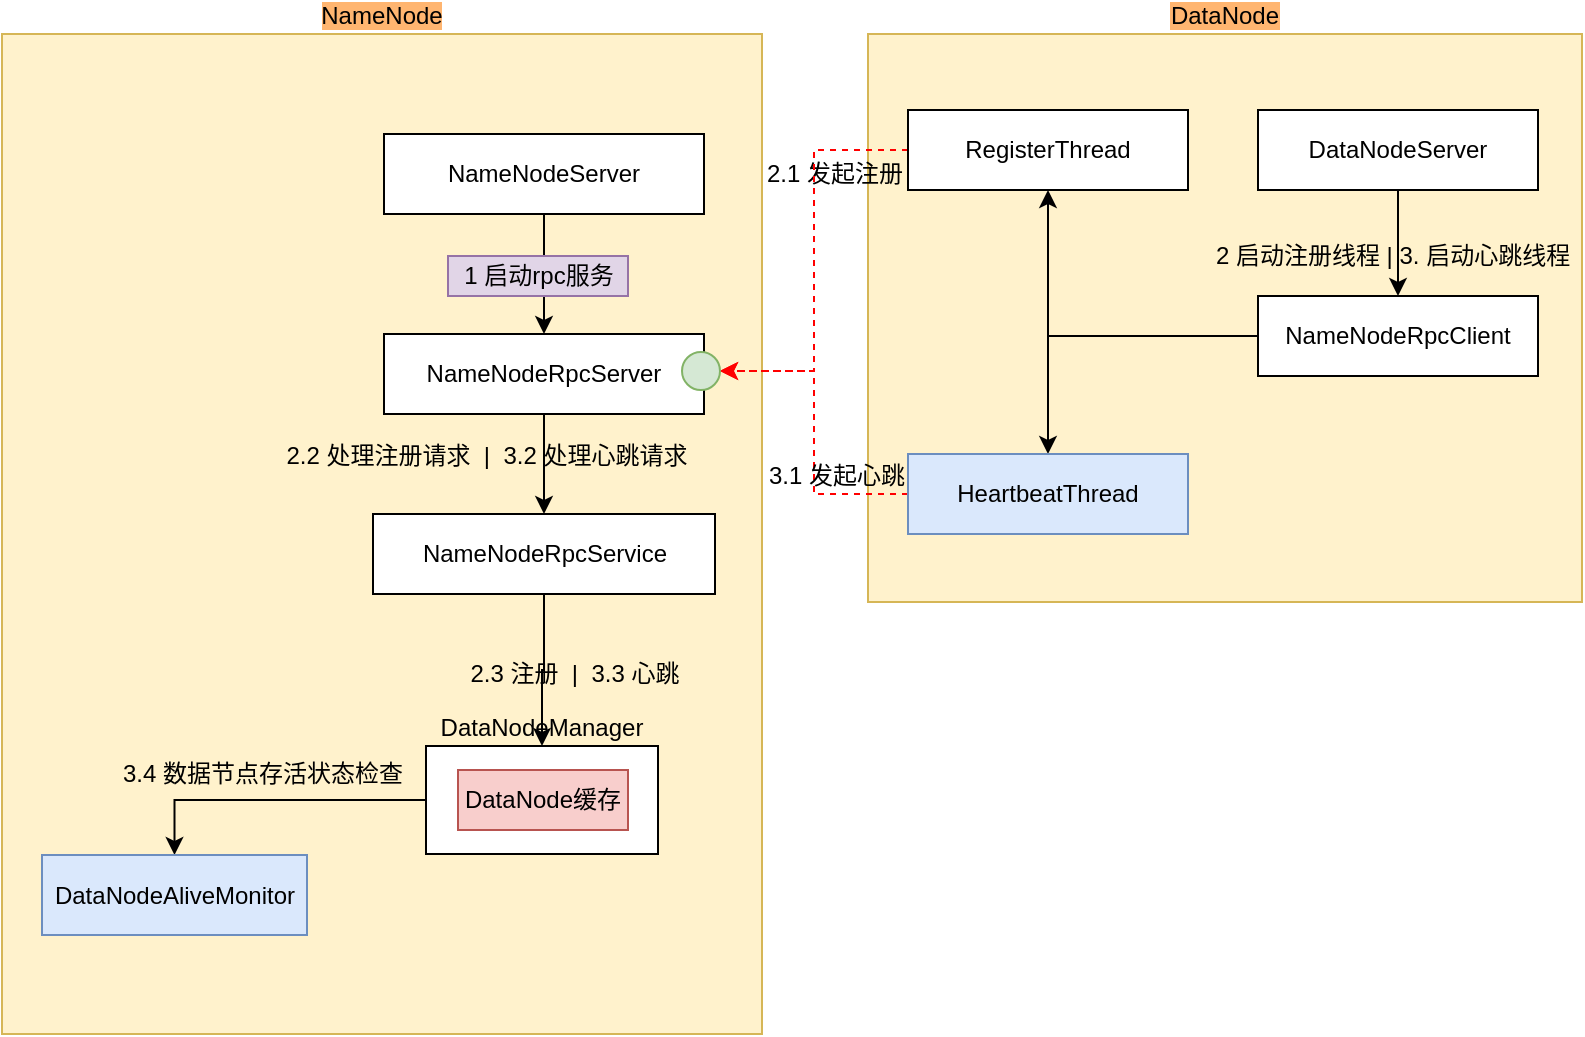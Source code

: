 <mxfile version="15.8.7" type="device"><diagram id="waiGSyyG22LT-aKKZDo8" name="第 1 页"><mxGraphModel dx="1109" dy="2038" grid="1" gridSize="10" guides="1" tooltips="1" connect="1" arrows="1" fold="1" page="1" pageScale="1" pageWidth="827" pageHeight="1169" math="0" shadow="0"><root><mxCell id="0"/><mxCell id="1" parent="0"/><mxCell id="rDz-PDgdTgbrE1-TCpwS-2" value="&lt;span style=&quot;&quot;&gt;NameNode&lt;/span&gt;" style="rounded=0;whiteSpace=wrap;html=1;fillColor=#fff2cc;strokeColor=#d6b656;labelPosition=center;verticalLabelPosition=top;align=center;verticalAlign=bottom;labelBorderColor=none;labelBackgroundColor=#FFB570;" parent="1" vertex="1"><mxGeometry x="20" y="-1081" width="380" height="500" as="geometry"/></mxCell><mxCell id="-xkuN6hQDp7GZXVbP_bj-14" style="edgeStyle=orthogonalEdgeStyle;rounded=0;orthogonalLoop=1;jettySize=auto;html=1;" parent="1" source="rDz-PDgdTgbrE1-TCpwS-3" target="rDz-PDgdTgbrE1-TCpwS-62" edge="1"><mxGeometry relative="1" as="geometry"/></mxCell><mxCell id="rDz-PDgdTgbrE1-TCpwS-3" value="&lt;span style=&quot;text-align: left&quot;&gt;DataNodeManager&lt;br&gt;&lt;/span&gt;" style="rounded=0;whiteSpace=wrap;html=1;labelPosition=center;verticalLabelPosition=top;align=center;verticalAlign=bottom;" parent="1" vertex="1"><mxGeometry x="232" y="-725" width="116" height="54" as="geometry"/></mxCell><mxCell id="-xkuN6hQDp7GZXVbP_bj-12" style="edgeStyle=orthogonalEdgeStyle;rounded=0;orthogonalLoop=1;jettySize=auto;html=1;" parent="1" source="rDz-PDgdTgbrE1-TCpwS-6" target="rDz-PDgdTgbrE1-TCpwS-59" edge="1"><mxGeometry relative="1" as="geometry"/></mxCell><mxCell id="rDz-PDgdTgbrE1-TCpwS-6" value="&lt;span style=&quot;text-align: left&quot;&gt;NameNodeRpcServer&lt;br&gt;&lt;/span&gt;" style="rounded=0;whiteSpace=wrap;html=1;labelPosition=center;verticalLabelPosition=middle;align=center;verticalAlign=middle;" parent="1" vertex="1"><mxGeometry x="211" y="-931" width="160" height="40" as="geometry"/></mxCell><mxCell id="rDz-PDgdTgbrE1-TCpwS-10" value="DataNode" style="rounded=0;whiteSpace=wrap;html=1;fillColor=#fff2cc;strokeColor=#d6b656;labelPosition=center;verticalLabelPosition=top;align=center;verticalAlign=bottom;labelBackgroundColor=#FFB570;" parent="1" vertex="1"><mxGeometry x="453" y="-1081" width="357" height="284" as="geometry"/></mxCell><mxCell id="-xkuN6hQDp7GZXVbP_bj-28" style="edgeStyle=orthogonalEdgeStyle;rounded=0;orthogonalLoop=1;jettySize=auto;html=1;" parent="1" source="rDz-PDgdTgbrE1-TCpwS-11" target="-xkuN6hQDp7GZXVbP_bj-17" edge="1"><mxGeometry relative="1" as="geometry"/></mxCell><mxCell id="-xkuN6hQDp7GZXVbP_bj-29" style="edgeStyle=orthogonalEdgeStyle;rounded=0;orthogonalLoop=1;jettySize=auto;html=1;entryX=0.5;entryY=1;entryDx=0;entryDy=0;" parent="1" source="rDz-PDgdTgbrE1-TCpwS-11" target="-xkuN6hQDp7GZXVbP_bj-16" edge="1"><mxGeometry relative="1" as="geometry"/></mxCell><mxCell id="rDz-PDgdTgbrE1-TCpwS-11" value="&lt;span&gt;NameNodeRpcClient&lt;/span&gt;&lt;span style=&quot;text-align: left&quot;&gt;&lt;br&gt;&lt;/span&gt;" style="rounded=0;whiteSpace=wrap;html=1;labelPosition=center;verticalLabelPosition=middle;align=center;verticalAlign=middle;" parent="1" vertex="1"><mxGeometry x="648" y="-950" width="140" height="40" as="geometry"/></mxCell><mxCell id="rDz-PDgdTgbrE1-TCpwS-16" value="2.1 发起注册" style="text;html=1;align=center;verticalAlign=middle;resizable=0;points=[];autosize=1;strokeColor=none;fillColor=none;" parent="1" vertex="1"><mxGeometry x="396" y="-1021" width="80" height="20" as="geometry"/></mxCell><mxCell id="kSeueps99OK1HwJtLM-f-1" style="edgeStyle=orthogonalEdgeStyle;rounded=0;orthogonalLoop=1;jettySize=auto;html=1;" parent="1" source="rDz-PDgdTgbrE1-TCpwS-59" target="rDz-PDgdTgbrE1-TCpwS-3" edge="1"><mxGeometry relative="1" as="geometry"/></mxCell><mxCell id="rDz-PDgdTgbrE1-TCpwS-59" value="&lt;span style=&quot;text-align: left&quot;&gt;NameNodeRpcService&lt;br&gt;&lt;/span&gt;" style="rounded=0;whiteSpace=wrap;html=1;labelPosition=center;verticalLabelPosition=middle;align=center;verticalAlign=middle;" parent="1" vertex="1"><mxGeometry x="205.5" y="-841" width="171" height="40" as="geometry"/></mxCell><mxCell id="rDz-PDgdTgbrE1-TCpwS-61" value="&lt;span style=&quot;text-align: left&quot;&gt;DataNode缓存&lt;br&gt;&lt;/span&gt;" style="rounded=0;whiteSpace=wrap;html=1;labelPosition=center;verticalLabelPosition=middle;align=center;verticalAlign=middle;fillColor=#f8cecc;strokeColor=#b85450;" parent="1" vertex="1"><mxGeometry x="248" y="-713" width="85" height="30" as="geometry"/></mxCell><mxCell id="rDz-PDgdTgbrE1-TCpwS-64" value="2.3 注册&amp;nbsp; |&amp;nbsp; 3.3 心跳" style="text;html=1;align=center;verticalAlign=middle;resizable=0;points=[];autosize=1;strokeColor=none;fillColor=none;fontColor=#000000;" parent="1" vertex="1"><mxGeometry x="246" y="-771" width="120" height="20" as="geometry"/></mxCell><mxCell id="rDz-PDgdTgbrE1-TCpwS-62" value="&lt;span style=&quot;text-align: left&quot;&gt;DataNodeAliveMonitor&lt;br&gt;&lt;/span&gt;" style="rounded=0;whiteSpace=wrap;html=1;labelPosition=center;verticalLabelPosition=middle;align=center;verticalAlign=middle;fillColor=#dae8fc;strokeColor=#6c8ebf;" parent="1" vertex="1"><mxGeometry x="40" y="-670.5" width="132.5" height="40" as="geometry"/></mxCell><mxCell id="-xkuN6hQDp7GZXVbP_bj-4" style="edgeStyle=orthogonalEdgeStyle;rounded=0;orthogonalLoop=1;jettySize=auto;html=1;" parent="1" source="-xkuN6hQDp7GZXVbP_bj-3" target="rDz-PDgdTgbrE1-TCpwS-11" edge="1"><mxGeometry relative="1" as="geometry"/></mxCell><mxCell id="-xkuN6hQDp7GZXVbP_bj-3" value="&lt;span style=&quot;text-align: left&quot;&gt;DataNodeServer&lt;br&gt;&lt;/span&gt;" style="rounded=0;whiteSpace=wrap;html=1;labelPosition=center;verticalLabelPosition=middle;align=center;verticalAlign=middle;" parent="1" vertex="1"><mxGeometry x="648" y="-1043" width="140" height="40" as="geometry"/></mxCell><mxCell id="-xkuN6hQDp7GZXVbP_bj-9" style="edgeStyle=orthogonalEdgeStyle;rounded=0;orthogonalLoop=1;jettySize=auto;html=1;entryX=0.5;entryY=0;entryDx=0;entryDy=0;" parent="1" source="-xkuN6hQDp7GZXVbP_bj-8" target="rDz-PDgdTgbrE1-TCpwS-6" edge="1"><mxGeometry relative="1" as="geometry"/></mxCell><mxCell id="-xkuN6hQDp7GZXVbP_bj-8" value="&lt;span style=&quot;text-align: left&quot;&gt;NameNodeServer&lt;br&gt;&lt;/span&gt;" style="rounded=0;whiteSpace=wrap;html=1;labelPosition=center;verticalLabelPosition=middle;align=center;verticalAlign=middle;" parent="1" vertex="1"><mxGeometry x="211" y="-1031" width="160" height="40" as="geometry"/></mxCell><mxCell id="-xkuN6hQDp7GZXVbP_bj-15" value="3.4 数据节点存活状态检查" style="text;html=1;align=center;verticalAlign=middle;resizable=0;points=[];autosize=1;strokeColor=none;fillColor=none;" parent="1" vertex="1"><mxGeometry x="69.5" y="-721" width="160" height="20" as="geometry"/></mxCell><mxCell id="-xkuN6hQDp7GZXVbP_bj-20" style="rounded=0;orthogonalLoop=1;jettySize=auto;html=1;dashed=1;strokeColor=#FF0000;exitX=0;exitY=0.5;exitDx=0;exitDy=0;edgeStyle=orthogonalEdgeStyle;entryX=1;entryY=0.5;entryDx=0;entryDy=0;" parent="1" source="-xkuN6hQDp7GZXVbP_bj-16" target="kSeueps99OK1HwJtLM-f-5" edge="1"><mxGeometry relative="1" as="geometry"><mxPoint x="400" y="-911" as="targetPoint"/></mxGeometry></mxCell><mxCell id="-xkuN6hQDp7GZXVbP_bj-16" value="&lt;div style=&quot;text-align: center&quot;&gt;&lt;span style=&quot;text-align: left&quot;&gt;RegisterThread&lt;/span&gt;&lt;/div&gt;" style="rounded=0;whiteSpace=wrap;html=1;labelPosition=center;verticalLabelPosition=middle;align=center;verticalAlign=middle;" parent="1" vertex="1"><mxGeometry x="473" y="-1043" width="140" height="40" as="geometry"/></mxCell><mxCell id="kSeueps99OK1HwJtLM-f-3" style="edgeStyle=orthogonalEdgeStyle;rounded=0;orthogonalLoop=1;jettySize=auto;html=1;dashed=1;strokeColor=#FF0000;entryX=1;entryY=0.5;entryDx=0;entryDy=0;" parent="1" source="-xkuN6hQDp7GZXVbP_bj-17" target="kSeueps99OK1HwJtLM-f-5" edge="1"><mxGeometry relative="1" as="geometry"><mxPoint x="400" y="-911" as="targetPoint"/></mxGeometry></mxCell><mxCell id="-xkuN6hQDp7GZXVbP_bj-17" value="&lt;div style=&quot;text-align: left&quot;&gt;HeartbeatThread&lt;br&gt;&lt;/div&gt;" style="rounded=0;whiteSpace=wrap;html=1;labelPosition=center;verticalLabelPosition=middle;align=center;verticalAlign=middle;fillColor=#dae8fc;strokeColor=#6c8ebf;" parent="1" vertex="1"><mxGeometry x="473" y="-871" width="140" height="40" as="geometry"/></mxCell><mxCell id="-xkuN6hQDp7GZXVbP_bj-21" value="3.1 发起心跳" style="text;html=1;align=center;verticalAlign=middle;resizable=0;points=[];autosize=1;strokeColor=none;fillColor=none;" parent="1" vertex="1"><mxGeometry x="397" y="-870" width="80" height="20" as="geometry"/></mxCell><mxCell id="kSeueps99OK1HwJtLM-f-5" value="" style="ellipse;whiteSpace=wrap;html=1;aspect=fixed;fillColor=#d5e8d4;strokeColor=#82b366;" parent="1" vertex="1"><mxGeometry x="360" y="-922" width="19" height="19" as="geometry"/></mxCell><mxCell id="JpN1qoYaYwvc4jdAefcF-1" value="1 启动rpc服务" style="text;html=1;align=center;verticalAlign=middle;resizable=0;points=[];autosize=1;strokeColor=#9673a6;fillColor=#e1d5e7;" vertex="1" parent="1"><mxGeometry x="243" y="-970" width="90" height="20" as="geometry"/></mxCell><mxCell id="JpN1qoYaYwvc4jdAefcF-2" value="2 启动注册线程 | 3. 启动心跳线程" style="text;html=1;align=center;verticalAlign=middle;resizable=0;points=[];autosize=1;strokeColor=none;fillColor=none;" vertex="1" parent="1"><mxGeometry x="620" y="-980" width="190" height="20" as="geometry"/></mxCell><mxCell id="JpN1qoYaYwvc4jdAefcF-3" value="2.2 处理注册请求&amp;nbsp; |&amp;nbsp; 3.2 处理心跳请求" style="text;html=1;align=center;verticalAlign=middle;resizable=0;points=[];autosize=1;strokeColor=none;fillColor=none;" vertex="1" parent="1"><mxGeometry x="152" y="-880" width="220" height="20" as="geometry"/></mxCell></root></mxGraphModel></diagram></mxfile>